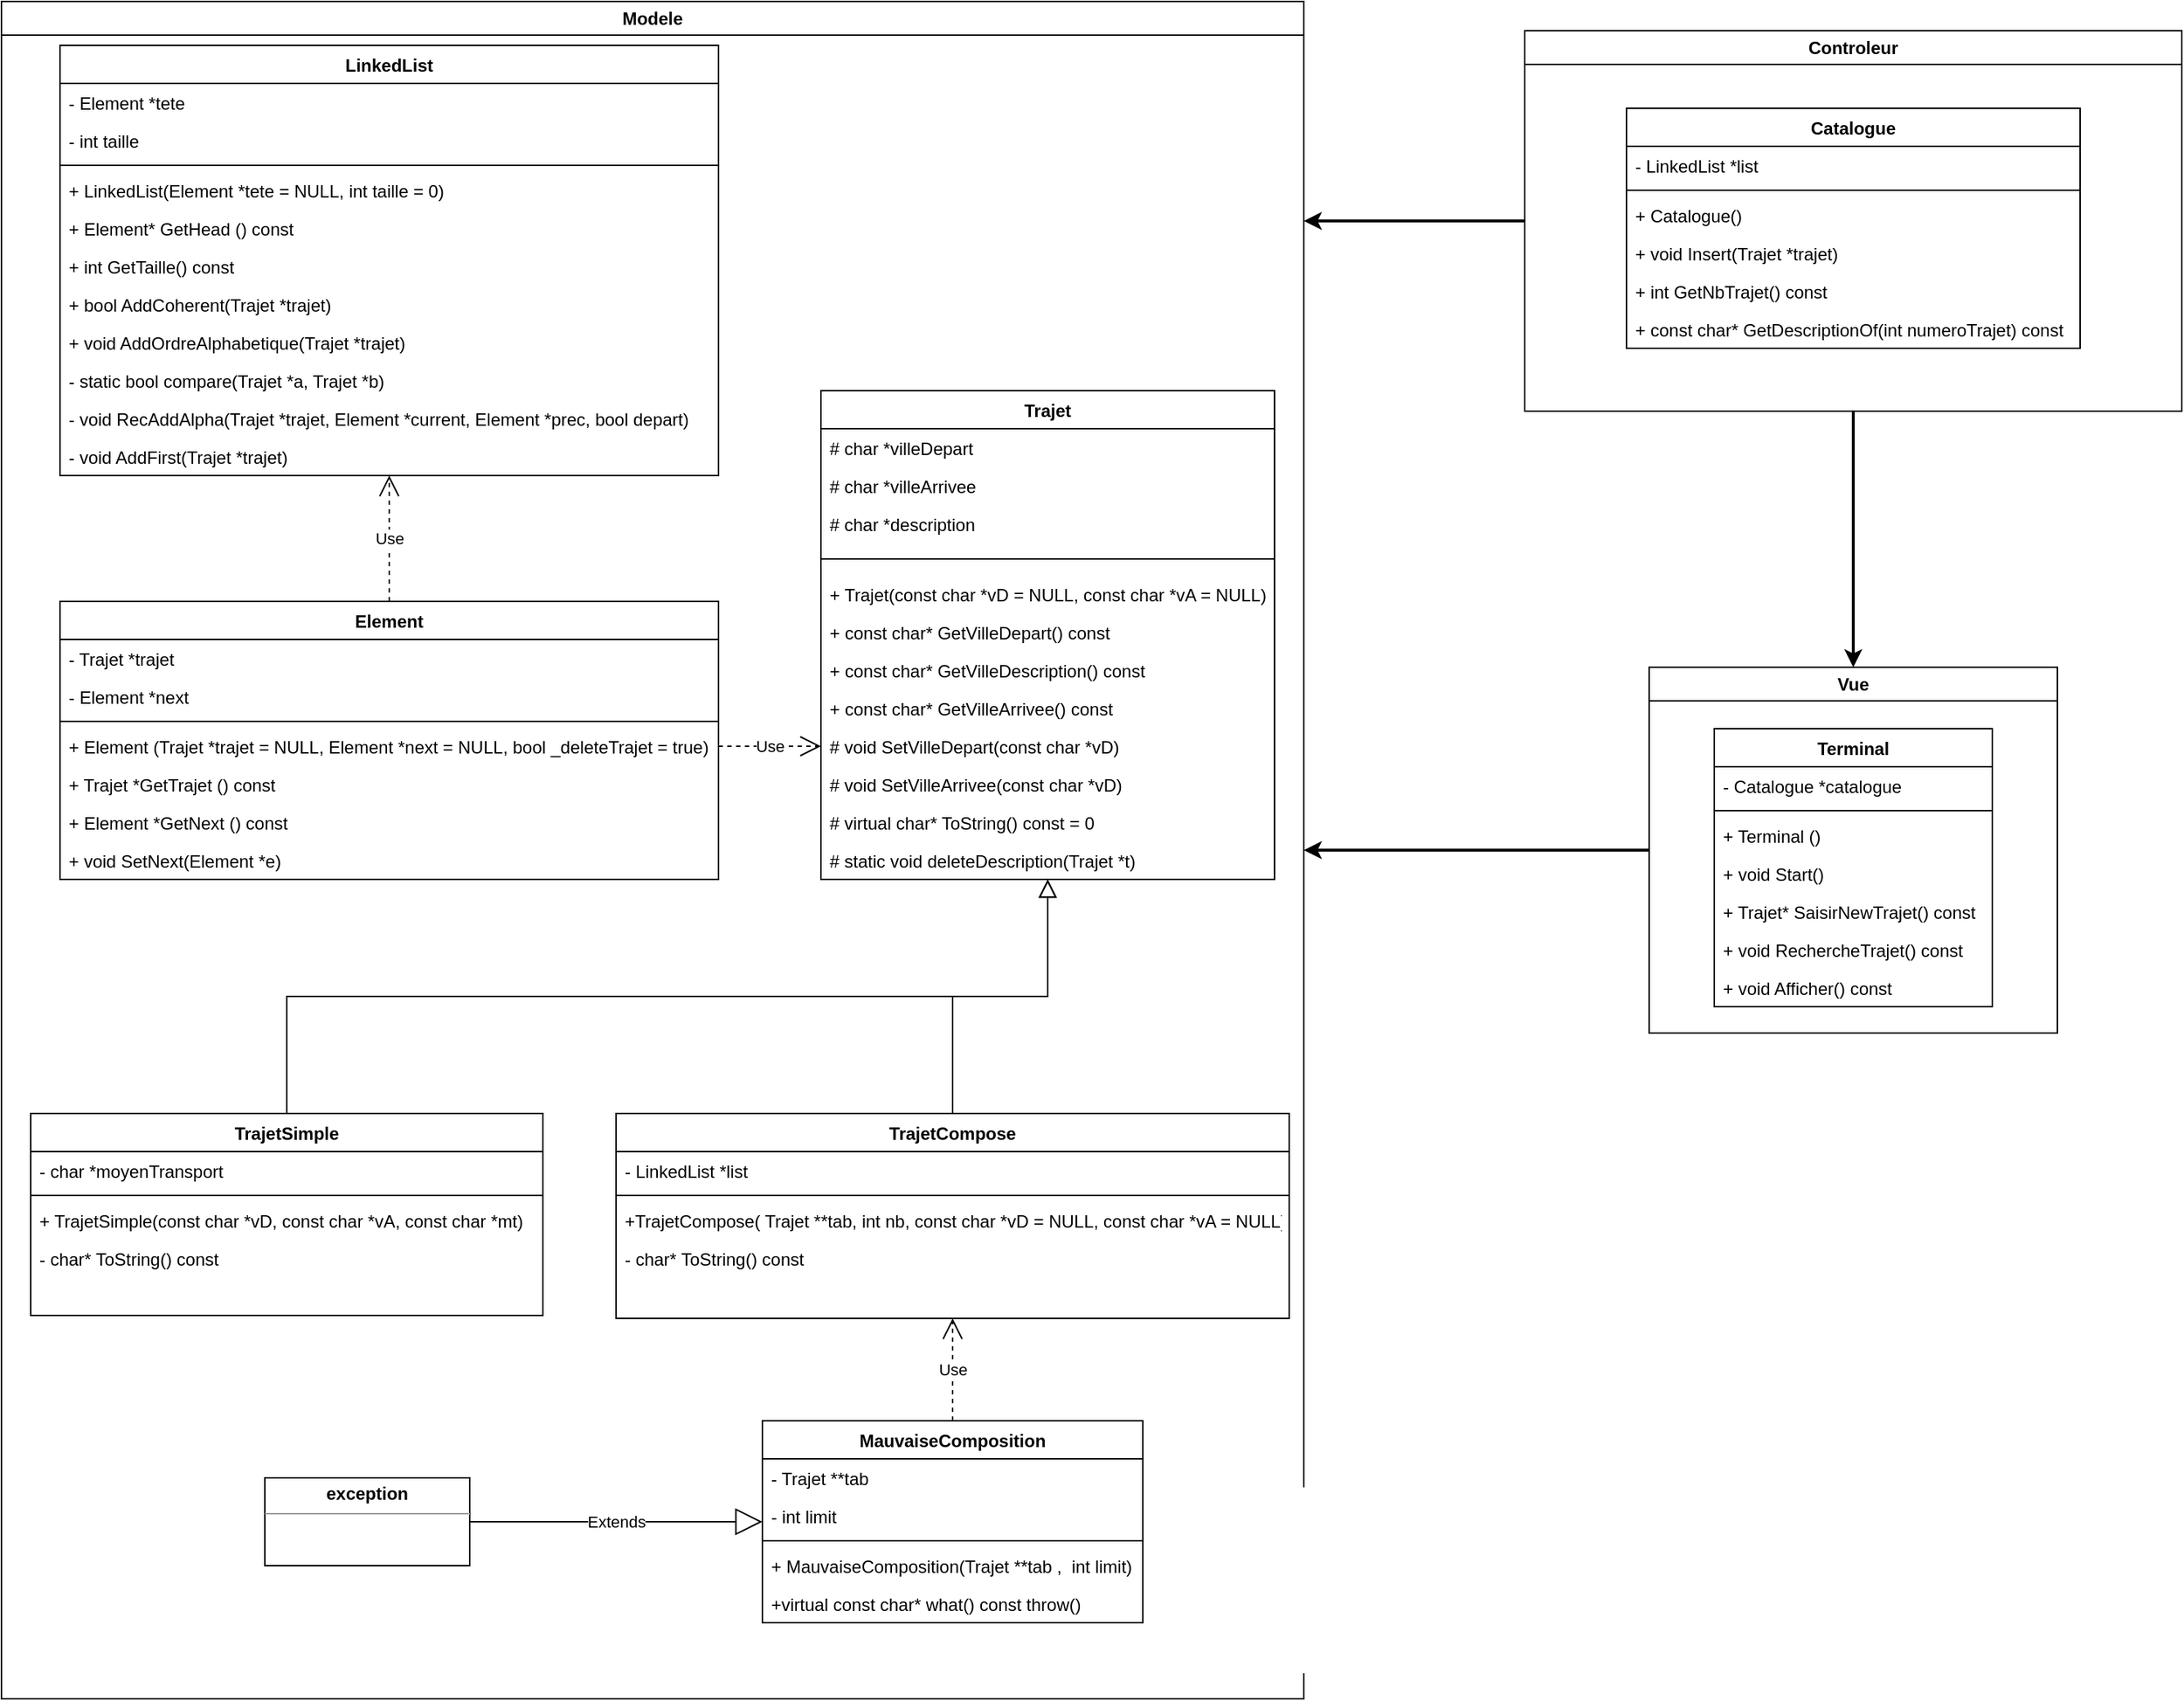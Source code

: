 <mxfile version="20.6.1" type="github">
  <diagram id="C5RBs43oDa-KdzZeNtuy" name="Page-1">
    <mxGraphModel dx="1353" dy="913" grid="1" gridSize="10" guides="1" tooltips="1" connect="1" arrows="1" fold="1" page="1" pageScale="1" pageWidth="827" pageHeight="1169" math="0" shadow="0">
      <root>
        <mxCell id="WIyWlLk6GJQsqaUBKTNV-0" />
        <mxCell id="WIyWlLk6GJQsqaUBKTNV-1" parent="WIyWlLk6GJQsqaUBKTNV-0" />
        <mxCell id="zkfFHV4jXpPFQw0GAbJ--6" value="TrajetSimple&#xa;" style="swimlane;fontStyle=1;align=center;verticalAlign=top;childLayout=stackLayout;horizontal=1;startSize=26;horizontalStack=0;resizeParent=1;resizeLast=0;collapsible=1;marginBottom=0;rounded=0;shadow=0;strokeWidth=1;" parent="WIyWlLk6GJQsqaUBKTNV-1" vertex="1">
          <mxGeometry x="20" y="760" width="350" height="138" as="geometry">
            <mxRectangle x="130" y="380" width="160" height="26" as="alternateBounds" />
          </mxGeometry>
        </mxCell>
        <mxCell id="zkfFHV4jXpPFQw0GAbJ--7" value="- char *moyenTransport" style="text;align=left;verticalAlign=top;spacingLeft=4;spacingRight=4;overflow=hidden;rotatable=0;points=[[0,0.5],[1,0.5]];portConstraint=eastwest;" parent="zkfFHV4jXpPFQw0GAbJ--6" vertex="1">
          <mxGeometry y="26" width="350" height="26" as="geometry" />
        </mxCell>
        <mxCell id="zkfFHV4jXpPFQw0GAbJ--9" value="" style="line;html=1;strokeWidth=1;align=left;verticalAlign=middle;spacingTop=-1;spacingLeft=3;spacingRight=3;rotatable=0;labelPosition=right;points=[];portConstraint=eastwest;" parent="zkfFHV4jXpPFQw0GAbJ--6" vertex="1">
          <mxGeometry y="52" width="350" height="8" as="geometry" />
        </mxCell>
        <mxCell id="zkfFHV4jXpPFQw0GAbJ--11" value="+ TrajetSimple(const char *vD, const char *vA, const char *mt)" style="text;align=left;verticalAlign=top;spacingLeft=4;spacingRight=4;overflow=hidden;rotatable=0;points=[[0,0.5],[1,0.5]];portConstraint=eastwest;" parent="zkfFHV4jXpPFQw0GAbJ--6" vertex="1">
          <mxGeometry y="60" width="350" height="26" as="geometry" />
        </mxCell>
        <mxCell id="O0NE5KoFi3yu0r8WQwXz-22" value="- char* ToString() const" style="text;align=left;verticalAlign=top;spacingLeft=4;spacingRight=4;overflow=hidden;rotatable=0;points=[[0,0.5],[1,0.5]];portConstraint=eastwest;" parent="zkfFHV4jXpPFQw0GAbJ--6" vertex="1">
          <mxGeometry y="86" width="350" height="26" as="geometry" />
        </mxCell>
        <mxCell id="zkfFHV4jXpPFQw0GAbJ--12" value="" style="endArrow=block;endSize=10;endFill=0;shadow=0;strokeWidth=1;rounded=0;edgeStyle=elbowEdgeStyle;elbow=vertical;" parent="WIyWlLk6GJQsqaUBKTNV-1" source="zkfFHV4jXpPFQw0GAbJ--6" target="zkfFHV4jXpPFQw0GAbJ--0" edge="1">
          <mxGeometry width="160" relative="1" as="geometry">
            <mxPoint x="200" y="363" as="sourcePoint" />
            <mxPoint x="200" y="363" as="targetPoint" />
          </mxGeometry>
        </mxCell>
        <mxCell id="zkfFHV4jXpPFQw0GAbJ--13" value="TrajetCompose" style="swimlane;fontStyle=1;align=center;verticalAlign=top;childLayout=stackLayout;horizontal=1;startSize=26;horizontalStack=0;resizeParent=1;resizeLast=0;collapsible=1;marginBottom=0;rounded=0;shadow=0;strokeWidth=1;" parent="WIyWlLk6GJQsqaUBKTNV-1" vertex="1">
          <mxGeometry x="420" y="760" width="460" height="140" as="geometry">
            <mxRectangle x="330" y="360" width="170" height="26" as="alternateBounds" />
          </mxGeometry>
        </mxCell>
        <mxCell id="zkfFHV4jXpPFQw0GAbJ--14" value="- LinkedList *list" style="text;align=left;verticalAlign=top;spacingLeft=4;spacingRight=4;overflow=hidden;rotatable=0;points=[[0,0.5],[1,0.5]];portConstraint=eastwest;" parent="zkfFHV4jXpPFQw0GAbJ--13" vertex="1">
          <mxGeometry y="26" width="460" height="26" as="geometry" />
        </mxCell>
        <mxCell id="zkfFHV4jXpPFQw0GAbJ--15" value="" style="line;html=1;strokeWidth=1;align=left;verticalAlign=middle;spacingTop=-1;spacingLeft=3;spacingRight=3;rotatable=0;labelPosition=right;points=[];portConstraint=eastwest;" parent="zkfFHV4jXpPFQw0GAbJ--13" vertex="1">
          <mxGeometry y="52" width="460" height="8" as="geometry" />
        </mxCell>
        <mxCell id="f7l-6d_Razl2nAT0lJEb-27" value="+TrajetCompose( Trajet **tab, int nb, const char *vD = NULL, const char *vA = NULL)" style="text;align=left;verticalAlign=top;spacingLeft=4;spacingRight=4;overflow=hidden;rotatable=0;points=[[0,0.5],[1,0.5]];portConstraint=eastwest;" parent="zkfFHV4jXpPFQw0GAbJ--13" vertex="1">
          <mxGeometry y="60" width="460" height="26" as="geometry" />
        </mxCell>
        <mxCell id="O0NE5KoFi3yu0r8WQwXz-23" value="- char* ToString() const" style="text;align=left;verticalAlign=top;spacingLeft=4;spacingRight=4;overflow=hidden;rotatable=0;points=[[0,0.5],[1,0.5]];portConstraint=eastwest;" parent="zkfFHV4jXpPFQw0GAbJ--13" vertex="1">
          <mxGeometry y="86" width="460" height="26" as="geometry" />
        </mxCell>
        <mxCell id="zkfFHV4jXpPFQw0GAbJ--16" value="" style="endArrow=block;endSize=10;endFill=0;shadow=0;strokeWidth=1;rounded=0;edgeStyle=elbowEdgeStyle;elbow=vertical;" parent="WIyWlLk6GJQsqaUBKTNV-1" source="zkfFHV4jXpPFQw0GAbJ--13" target="zkfFHV4jXpPFQw0GAbJ--0" edge="1">
          <mxGeometry width="160" relative="1" as="geometry">
            <mxPoint x="210" y="533" as="sourcePoint" />
            <mxPoint x="310" y="431" as="targetPoint" />
          </mxGeometry>
        </mxCell>
        <mxCell id="f7l-6d_Razl2nAT0lJEb-8" value="LinkedList" style="swimlane;fontStyle=1;align=center;verticalAlign=top;childLayout=stackLayout;horizontal=1;startSize=26;horizontalStack=0;resizeParent=1;resizeParentMax=0;resizeLast=0;collapsible=1;marginBottom=0;" parent="WIyWlLk6GJQsqaUBKTNV-1" vertex="1">
          <mxGeometry x="40" y="30" width="450" height="294" as="geometry" />
        </mxCell>
        <mxCell id="f7l-6d_Razl2nAT0lJEb-9" value="- Element *tete" style="text;strokeColor=none;fillColor=none;align=left;verticalAlign=top;spacingLeft=4;spacingRight=4;overflow=hidden;rotatable=0;points=[[0,0.5],[1,0.5]];portConstraint=eastwest;" parent="f7l-6d_Razl2nAT0lJEb-8" vertex="1">
          <mxGeometry y="26" width="450" height="26" as="geometry" />
        </mxCell>
        <mxCell id="f7l-6d_Razl2nAT0lJEb-21" value="- int taille" style="text;strokeColor=none;fillColor=none;align=left;verticalAlign=top;spacingLeft=4;spacingRight=4;overflow=hidden;rotatable=0;points=[[0,0.5],[1,0.5]];portConstraint=eastwest;" parent="f7l-6d_Razl2nAT0lJEb-8" vertex="1">
          <mxGeometry y="52" width="450" height="26" as="geometry" />
        </mxCell>
        <mxCell id="f7l-6d_Razl2nAT0lJEb-10" value="" style="line;strokeWidth=1;fillColor=none;align=left;verticalAlign=middle;spacingTop=-1;spacingLeft=3;spacingRight=3;rotatable=0;labelPosition=right;points=[];portConstraint=eastwest;strokeColor=inherit;" parent="f7l-6d_Razl2nAT0lJEb-8" vertex="1">
          <mxGeometry y="78" width="450" height="8" as="geometry" />
        </mxCell>
        <mxCell id="f7l-6d_Razl2nAT0lJEb-11" value="+ LinkedList(Element *tete = NULL, int taille = 0)" style="text;strokeColor=none;fillColor=none;align=left;verticalAlign=top;spacingLeft=4;spacingRight=4;overflow=hidden;rotatable=0;points=[[0,0.5],[1,0.5]];portConstraint=eastwest;" parent="f7l-6d_Razl2nAT0lJEb-8" vertex="1">
          <mxGeometry y="86" width="450" height="26" as="geometry" />
        </mxCell>
        <mxCell id="O0NE5KoFi3yu0r8WQwXz-41" value="+ Element* GetHead () const" style="text;strokeColor=none;fillColor=none;align=left;verticalAlign=top;spacingLeft=4;spacingRight=4;overflow=hidden;rotatable=0;points=[[0,0.5],[1,0.5]];portConstraint=eastwest;" parent="f7l-6d_Razl2nAT0lJEb-8" vertex="1">
          <mxGeometry y="112" width="450" height="26" as="geometry" />
        </mxCell>
        <mxCell id="O0NE5KoFi3yu0r8WQwXz-40" value="+ int GetTaille() const" style="text;strokeColor=none;fillColor=none;align=left;verticalAlign=top;spacingLeft=4;spacingRight=4;overflow=hidden;rotatable=0;points=[[0,0.5],[1,0.5]];portConstraint=eastwest;" parent="f7l-6d_Razl2nAT0lJEb-8" vertex="1">
          <mxGeometry y="138" width="450" height="26" as="geometry" />
        </mxCell>
        <mxCell id="O0NE5KoFi3yu0r8WQwXz-38" value="+ bool AddCoherent(Trajet *trajet)" style="text;strokeColor=none;fillColor=none;align=left;verticalAlign=top;spacingLeft=4;spacingRight=4;overflow=hidden;rotatable=0;points=[[0,0.5],[1,0.5]];portConstraint=eastwest;" parent="f7l-6d_Razl2nAT0lJEb-8" vertex="1">
          <mxGeometry y="164" width="450" height="26" as="geometry" />
        </mxCell>
        <mxCell id="O0NE5KoFi3yu0r8WQwXz-39" value="+ void AddOrdreAlphabetique(Trajet *trajet)" style="text;strokeColor=none;fillColor=none;align=left;verticalAlign=top;spacingLeft=4;spacingRight=4;overflow=hidden;rotatable=0;points=[[0,0.5],[1,0.5]];portConstraint=eastwest;" parent="f7l-6d_Razl2nAT0lJEb-8" vertex="1">
          <mxGeometry y="190" width="450" height="26" as="geometry" />
        </mxCell>
        <mxCell id="O0NE5KoFi3yu0r8WQwXz-43" value="- static bool compare(Trajet *a, Trajet *b)" style="text;strokeColor=none;fillColor=none;align=left;verticalAlign=top;spacingLeft=4;spacingRight=4;overflow=hidden;rotatable=0;points=[[0,0.5],[1,0.5]];portConstraint=eastwest;" parent="f7l-6d_Razl2nAT0lJEb-8" vertex="1">
          <mxGeometry y="216" width="450" height="26" as="geometry" />
        </mxCell>
        <mxCell id="O0NE5KoFi3yu0r8WQwXz-42" value="- void RecAddAlpha(Trajet *trajet, Element *current, Element *prec, bool depart)" style="text;strokeColor=none;fillColor=none;align=left;verticalAlign=top;spacingLeft=4;spacingRight=4;overflow=hidden;rotatable=0;points=[[0,0.5],[1,0.5]];portConstraint=eastwest;" parent="f7l-6d_Razl2nAT0lJEb-8" vertex="1">
          <mxGeometry y="242" width="450" height="26" as="geometry" />
        </mxCell>
        <mxCell id="O0NE5KoFi3yu0r8WQwXz-44" value="- void AddFirst(Trajet *trajet)" style="text;strokeColor=none;fillColor=none;align=left;verticalAlign=top;spacingLeft=4;spacingRight=4;overflow=hidden;rotatable=0;points=[[0,0.5],[1,0.5]];portConstraint=eastwest;" parent="f7l-6d_Razl2nAT0lJEb-8" vertex="1">
          <mxGeometry y="268" width="450" height="26" as="geometry" />
        </mxCell>
        <mxCell id="O0NE5KoFi3yu0r8WQwXz-24" value="Use" style="endArrow=open;endSize=12;dashed=1;html=1;rounded=0;entryX=0.5;entryY=1;entryDx=0;entryDy=0;exitX=0.5;exitY=0;exitDx=0;exitDy=0;" parent="WIyWlLk6GJQsqaUBKTNV-1" source="O0NE5KoFi3yu0r8WQwXz-25" target="zkfFHV4jXpPFQw0GAbJ--13" edge="1">
          <mxGeometry width="160" relative="1" as="geometry">
            <mxPoint x="270" y="990" as="sourcePoint" />
            <mxPoint x="430" y="990" as="targetPoint" />
          </mxGeometry>
        </mxCell>
        <mxCell id="O0NE5KoFi3yu0r8WQwXz-25" value="MauvaiseComposition" style="swimlane;fontStyle=1;align=center;verticalAlign=top;childLayout=stackLayout;horizontal=1;startSize=26;horizontalStack=0;resizeParent=1;resizeParentMax=0;resizeLast=0;collapsible=1;marginBottom=0;" parent="WIyWlLk6GJQsqaUBKTNV-1" vertex="1">
          <mxGeometry x="520" y="970" width="260" height="138" as="geometry" />
        </mxCell>
        <mxCell id="O0NE5KoFi3yu0r8WQwXz-26" value="- Trajet **tab" style="text;strokeColor=none;fillColor=none;align=left;verticalAlign=top;spacingLeft=4;spacingRight=4;overflow=hidden;rotatable=0;points=[[0,0.5],[1,0.5]];portConstraint=eastwest;" parent="O0NE5KoFi3yu0r8WQwXz-25" vertex="1">
          <mxGeometry y="26" width="260" height="26" as="geometry" />
        </mxCell>
        <mxCell id="O0NE5KoFi3yu0r8WQwXz-29" value="- int limit" style="text;strokeColor=none;fillColor=none;align=left;verticalAlign=top;spacingLeft=4;spacingRight=4;overflow=hidden;rotatable=0;points=[[0,0.5],[1,0.5]];portConstraint=eastwest;" parent="O0NE5KoFi3yu0r8WQwXz-25" vertex="1">
          <mxGeometry y="52" width="260" height="26" as="geometry" />
        </mxCell>
        <mxCell id="O0NE5KoFi3yu0r8WQwXz-27" value="" style="line;strokeWidth=1;fillColor=none;align=left;verticalAlign=middle;spacingTop=-1;spacingLeft=3;spacingRight=3;rotatable=0;labelPosition=right;points=[];portConstraint=eastwest;strokeColor=inherit;" parent="O0NE5KoFi3yu0r8WQwXz-25" vertex="1">
          <mxGeometry y="78" width="260" height="8" as="geometry" />
        </mxCell>
        <mxCell id="O0NE5KoFi3yu0r8WQwXz-28" value="+ MauvaiseComposition(Trajet **tab ,  int limit)" style="text;strokeColor=none;fillColor=none;align=left;verticalAlign=top;spacingLeft=4;spacingRight=4;overflow=hidden;rotatable=0;points=[[0,0.5],[1,0.5]];portConstraint=eastwest;" parent="O0NE5KoFi3yu0r8WQwXz-25" vertex="1">
          <mxGeometry y="86" width="260" height="26" as="geometry" />
        </mxCell>
        <mxCell id="O0NE5KoFi3yu0r8WQwXz-30" value="+virtual const char* what() const throw()" style="text;strokeColor=none;fillColor=none;align=left;verticalAlign=top;spacingLeft=4;spacingRight=4;overflow=hidden;rotatable=0;points=[[0,0.5],[1,0.5]];portConstraint=eastwest;" parent="O0NE5KoFi3yu0r8WQwXz-25" vertex="1">
          <mxGeometry y="112" width="260" height="26" as="geometry" />
        </mxCell>
        <mxCell id="O0NE5KoFi3yu0r8WQwXz-34" value="&lt;p style=&quot;margin:0px;margin-top:4px;text-align:center;&quot;&gt;&lt;b&gt;exception&lt;/b&gt;&lt;br&gt;&lt;/p&gt;&lt;hr size=&quot;1&quot;&gt;&lt;div style=&quot;height:2px;&quot;&gt;&lt;/div&gt;" style="verticalAlign=top;align=left;overflow=fill;fontSize=12;fontFamily=Helvetica;html=1;" parent="WIyWlLk6GJQsqaUBKTNV-1" vertex="1">
          <mxGeometry x="180" y="1009" width="140" height="60" as="geometry" />
        </mxCell>
        <mxCell id="O0NE5KoFi3yu0r8WQwXz-37" value="Extends" style="endArrow=block;endSize=16;endFill=0;html=1;rounded=0;exitX=1;exitY=0.5;exitDx=0;exitDy=0;" parent="WIyWlLk6GJQsqaUBKTNV-1" source="O0NE5KoFi3yu0r8WQwXz-34" target="O0NE5KoFi3yu0r8WQwXz-25" edge="1">
          <mxGeometry width="160" relative="1" as="geometry">
            <mxPoint x="290" y="1200" as="sourcePoint" />
            <mxPoint x="450" y="1200" as="targetPoint" />
          </mxGeometry>
        </mxCell>
        <mxCell id="O0NE5KoFi3yu0r8WQwXz-83" value="Use" style="endArrow=open;endSize=12;dashed=1;html=1;rounded=0;exitX=0.5;exitY=0;exitDx=0;exitDy=0;" parent="WIyWlLk6GJQsqaUBKTNV-1" source="f7l-6d_Razl2nAT0lJEb-12" target="f7l-6d_Razl2nAT0lJEb-8" edge="1">
          <mxGeometry width="160" relative="1" as="geometry">
            <mxPoint x="270" y="370" as="sourcePoint" />
            <mxPoint x="430" y="370" as="targetPoint" />
          </mxGeometry>
        </mxCell>
        <mxCell id="O0NE5KoFi3yu0r8WQwXz-93" value="Modele" style="swimlane;whiteSpace=wrap;html=1;" parent="WIyWlLk6GJQsqaUBKTNV-1" vertex="1">
          <mxGeometry width="890" height="1160" as="geometry" />
        </mxCell>
        <mxCell id="zkfFHV4jXpPFQw0GAbJ--0" value="Trajet" style="swimlane;fontStyle=1;align=center;verticalAlign=top;childLayout=stackLayout;horizontal=1;startSize=26;horizontalStack=0;resizeParent=1;resizeLast=0;collapsible=1;marginBottom=0;rounded=0;shadow=0;strokeWidth=1;" parent="O0NE5KoFi3yu0r8WQwXz-93" vertex="1">
          <mxGeometry x="560" y="266" width="310" height="334" as="geometry">
            <mxRectangle x="230" y="140" width="160" height="26" as="alternateBounds" />
          </mxGeometry>
        </mxCell>
        <mxCell id="zkfFHV4jXpPFQw0GAbJ--1" value="# char *villeDepart" style="text;align=left;verticalAlign=top;spacingLeft=4;spacingRight=4;overflow=hidden;rotatable=0;points=[[0,0.5],[1,0.5]];portConstraint=eastwest;" parent="zkfFHV4jXpPFQw0GAbJ--0" vertex="1">
          <mxGeometry y="26" width="310" height="26" as="geometry" />
        </mxCell>
        <mxCell id="zkfFHV4jXpPFQw0GAbJ--2" value="# char *villeArrivee" style="text;align=left;verticalAlign=top;spacingLeft=4;spacingRight=4;overflow=hidden;rotatable=0;points=[[0,0.5],[1,0.5]];portConstraint=eastwest;rounded=0;shadow=0;html=0;" parent="zkfFHV4jXpPFQw0GAbJ--0" vertex="1">
          <mxGeometry y="52" width="310" height="26" as="geometry" />
        </mxCell>
        <mxCell id="O0NE5KoFi3yu0r8WQwXz-0" value="# char *description" style="text;align=left;verticalAlign=top;spacingLeft=4;spacingRight=4;overflow=hidden;rotatable=0;points=[[0,0.5],[1,0.5]];portConstraint=eastwest;rounded=0;shadow=0;html=0;" parent="zkfFHV4jXpPFQw0GAbJ--0" vertex="1">
          <mxGeometry y="78" width="310" height="26" as="geometry" />
        </mxCell>
        <mxCell id="zkfFHV4jXpPFQw0GAbJ--4" value="" style="line;html=1;strokeWidth=1;align=left;verticalAlign=middle;spacingTop=-1;spacingLeft=3;spacingRight=3;rotatable=0;labelPosition=right;points=[];portConstraint=eastwest;" parent="zkfFHV4jXpPFQw0GAbJ--0" vertex="1">
          <mxGeometry y="104" width="310" height="22" as="geometry" />
        </mxCell>
        <mxCell id="O0NE5KoFi3yu0r8WQwXz-17" value="+ Trajet(const char *vD = NULL, const char *vA = NULL)" style="text;align=left;verticalAlign=top;spacingLeft=4;spacingRight=4;overflow=hidden;rotatable=0;points=[[0,0.5],[1,0.5]];portConstraint=eastwest;" parent="zkfFHV4jXpPFQw0GAbJ--0" vertex="1">
          <mxGeometry y="126" width="310" height="26" as="geometry" />
        </mxCell>
        <mxCell id="zkfFHV4jXpPFQw0GAbJ--5" value="+ const char* GetVilleDepart() const" style="text;align=left;verticalAlign=top;spacingLeft=4;spacingRight=4;overflow=hidden;rotatable=0;points=[[0,0.5],[1,0.5]];portConstraint=eastwest;" parent="zkfFHV4jXpPFQw0GAbJ--0" vertex="1">
          <mxGeometry y="152" width="310" height="26" as="geometry" />
        </mxCell>
        <mxCell id="O0NE5KoFi3yu0r8WQwXz-16" value="+ const char* GetVilleDescription() const" style="text;align=left;verticalAlign=top;spacingLeft=4;spacingRight=4;overflow=hidden;rotatable=0;points=[[0,0.5],[1,0.5]];portConstraint=eastwest;" parent="zkfFHV4jXpPFQw0GAbJ--0" vertex="1">
          <mxGeometry y="178" width="310" height="26" as="geometry" />
        </mxCell>
        <mxCell id="O0NE5KoFi3yu0r8WQwXz-15" value="+ const char* GetVilleArrivee() const" style="text;align=left;verticalAlign=top;spacingLeft=4;spacingRight=4;overflow=hidden;rotatable=0;points=[[0,0.5],[1,0.5]];portConstraint=eastwest;" parent="zkfFHV4jXpPFQw0GAbJ--0" vertex="1">
          <mxGeometry y="204" width="310" height="26" as="geometry" />
        </mxCell>
        <mxCell id="O0NE5KoFi3yu0r8WQwXz-19" value="# void SetVilleDepart(const char *vD)" style="text;align=left;verticalAlign=top;spacingLeft=4;spacingRight=4;overflow=hidden;rotatable=0;points=[[0,0.5],[1,0.5]];portConstraint=eastwest;" parent="zkfFHV4jXpPFQw0GAbJ--0" vertex="1">
          <mxGeometry y="230" width="310" height="26" as="geometry" />
        </mxCell>
        <mxCell id="O0NE5KoFi3yu0r8WQwXz-20" value="# void SetVilleArrivee(const char *vD)" style="text;align=left;verticalAlign=top;spacingLeft=4;spacingRight=4;overflow=hidden;rotatable=0;points=[[0,0.5],[1,0.5]];portConstraint=eastwest;" parent="zkfFHV4jXpPFQw0GAbJ--0" vertex="1">
          <mxGeometry y="256" width="310" height="26" as="geometry" />
        </mxCell>
        <mxCell id="O0NE5KoFi3yu0r8WQwXz-18" value="# virtual char* ToString() const = 0" style="text;align=left;verticalAlign=top;spacingLeft=4;spacingRight=4;overflow=hidden;rotatable=0;points=[[0,0.5],[1,0.5]];portConstraint=eastwest;" parent="zkfFHV4jXpPFQw0GAbJ--0" vertex="1">
          <mxGeometry y="282" width="310" height="26" as="geometry" />
        </mxCell>
        <mxCell id="O0NE5KoFi3yu0r8WQwXz-21" value="# static void deleteDescription(Trajet *t)" style="text;align=left;verticalAlign=top;spacingLeft=4;spacingRight=4;overflow=hidden;rotatable=0;points=[[0,0.5],[1,0.5]];portConstraint=eastwest;" parent="zkfFHV4jXpPFQw0GAbJ--0" vertex="1">
          <mxGeometry y="308" width="310" height="26" as="geometry" />
        </mxCell>
        <mxCell id="f7l-6d_Razl2nAT0lJEb-12" value="Element" style="swimlane;fontStyle=1;childLayout=stackLayout;horizontal=1;startSize=26;fillColor=none;horizontalStack=0;resizeParent=1;resizeParentMax=0;resizeLast=0;collapsible=1;marginBottom=0;" parent="O0NE5KoFi3yu0r8WQwXz-93" vertex="1">
          <mxGeometry x="40" y="410" width="450" height="190" as="geometry" />
        </mxCell>
        <mxCell id="f7l-6d_Razl2nAT0lJEb-13" value="- Trajet *trajet" style="text;strokeColor=none;fillColor=none;align=left;verticalAlign=top;spacingLeft=4;spacingRight=4;overflow=hidden;rotatable=0;points=[[0,0.5],[1,0.5]];portConstraint=eastwest;" parent="f7l-6d_Razl2nAT0lJEb-12" vertex="1">
          <mxGeometry y="26" width="450" height="26" as="geometry" />
        </mxCell>
        <mxCell id="f7l-6d_Razl2nAT0lJEb-14" value="- Element *next" style="text;strokeColor=none;fillColor=none;align=left;verticalAlign=top;spacingLeft=4;spacingRight=4;overflow=hidden;rotatable=0;points=[[0,0.5],[1,0.5]];portConstraint=eastwest;" parent="f7l-6d_Razl2nAT0lJEb-12" vertex="1">
          <mxGeometry y="52" width="450" height="26" as="geometry" />
        </mxCell>
        <mxCell id="O0NE5KoFi3yu0r8WQwXz-45" value="" style="line;strokeWidth=1;fillColor=none;align=left;verticalAlign=middle;spacingTop=-1;spacingLeft=3;spacingRight=3;rotatable=0;labelPosition=right;points=[];portConstraint=eastwest;strokeColor=inherit;" parent="f7l-6d_Razl2nAT0lJEb-12" vertex="1">
          <mxGeometry y="78" width="450" height="8" as="geometry" />
        </mxCell>
        <mxCell id="O0NE5KoFi3yu0r8WQwXz-49" value="+ Element (Trajet *trajet = NULL, Element *next = NULL, bool _deleteTrajet = true)" style="text;strokeColor=none;fillColor=none;align=left;verticalAlign=top;spacingLeft=4;spacingRight=4;overflow=hidden;rotatable=0;points=[[0,0.5],[1,0.5]];portConstraint=eastwest;" parent="f7l-6d_Razl2nAT0lJEb-12" vertex="1">
          <mxGeometry y="86" width="450" height="26" as="geometry" />
        </mxCell>
        <mxCell id="O0NE5KoFi3yu0r8WQwXz-46" value="+ Trajet *GetTrajet () const" style="text;strokeColor=none;fillColor=none;align=left;verticalAlign=top;spacingLeft=4;spacingRight=4;overflow=hidden;rotatable=0;points=[[0,0.5],[1,0.5]];portConstraint=eastwest;" parent="f7l-6d_Razl2nAT0lJEb-12" vertex="1">
          <mxGeometry y="112" width="450" height="26" as="geometry" />
        </mxCell>
        <mxCell id="O0NE5KoFi3yu0r8WQwXz-47" value="+ Element *GetNext () const" style="text;strokeColor=none;fillColor=none;align=left;verticalAlign=top;spacingLeft=4;spacingRight=4;overflow=hidden;rotatable=0;points=[[0,0.5],[1,0.5]];portConstraint=eastwest;" parent="f7l-6d_Razl2nAT0lJEb-12" vertex="1">
          <mxGeometry y="138" width="450" height="26" as="geometry" />
        </mxCell>
        <mxCell id="O0NE5KoFi3yu0r8WQwXz-48" value="+ void SetNext(Element *e)" style="text;strokeColor=none;fillColor=none;align=left;verticalAlign=top;spacingLeft=4;spacingRight=4;overflow=hidden;rotatable=0;points=[[0,0.5],[1,0.5]];portConstraint=eastwest;" parent="f7l-6d_Razl2nAT0lJEb-12" vertex="1">
          <mxGeometry y="164" width="450" height="26" as="geometry" />
        </mxCell>
        <mxCell id="_1XTQ48sJKV1QXLlIize-3" value="Use" style="endArrow=open;endSize=12;dashed=1;html=1;rounded=0;entryX=0;entryY=0.5;entryDx=0;entryDy=0;exitX=1;exitY=0.5;exitDx=0;exitDy=0;" edge="1" parent="O0NE5KoFi3yu0r8WQwXz-93" source="O0NE5KoFi3yu0r8WQwXz-49" target="O0NE5KoFi3yu0r8WQwXz-19">
          <mxGeometry width="160" relative="1" as="geometry">
            <mxPoint x="510" y="450" as="sourcePoint" />
            <mxPoint x="680" y="580" as="targetPoint" />
          </mxGeometry>
        </mxCell>
        <mxCell id="O0NE5KoFi3yu0r8WQwXz-94" value="Controleur" style="swimlane;whiteSpace=wrap;html=1;" parent="WIyWlLk6GJQsqaUBKTNV-1" vertex="1">
          <mxGeometry x="1041" y="20" width="449" height="260" as="geometry" />
        </mxCell>
        <mxCell id="f7l-6d_Razl2nAT0lJEb-22" value="Catalogue" style="swimlane;fontStyle=1;align=center;verticalAlign=top;childLayout=stackLayout;horizontal=1;startSize=26;horizontalStack=0;resizeParent=1;resizeParentMax=0;resizeLast=0;collapsible=1;marginBottom=0;" parent="O0NE5KoFi3yu0r8WQwXz-94" vertex="1">
          <mxGeometry x="69.5" y="53" width="310" height="164" as="geometry" />
        </mxCell>
        <mxCell id="f7l-6d_Razl2nAT0lJEb-23" value="- LinkedList *list&#xa;" style="text;strokeColor=none;fillColor=none;align=left;verticalAlign=top;spacingLeft=4;spacingRight=4;overflow=hidden;rotatable=0;points=[[0,0.5],[1,0.5]];portConstraint=eastwest;" parent="f7l-6d_Razl2nAT0lJEb-22" vertex="1">
          <mxGeometry y="26" width="310" height="26" as="geometry" />
        </mxCell>
        <mxCell id="f7l-6d_Razl2nAT0lJEb-24" value="" style="line;strokeWidth=1;fillColor=none;align=left;verticalAlign=middle;spacingTop=-1;spacingLeft=3;spacingRight=3;rotatable=0;labelPosition=right;points=[];portConstraint=eastwest;strokeColor=inherit;" parent="f7l-6d_Razl2nAT0lJEb-22" vertex="1">
          <mxGeometry y="52" width="310" height="8" as="geometry" />
        </mxCell>
        <mxCell id="f7l-6d_Razl2nAT0lJEb-25" value="+ Catalogue()" style="text;strokeColor=none;fillColor=none;align=left;verticalAlign=top;spacingLeft=4;spacingRight=4;overflow=hidden;rotatable=0;points=[[0,0.5],[1,0.5]];portConstraint=eastwest;" parent="f7l-6d_Razl2nAT0lJEb-22" vertex="1">
          <mxGeometry y="60" width="310" height="26" as="geometry" />
        </mxCell>
        <mxCell id="O0NE5KoFi3yu0r8WQwXz-51" value="+ void Insert(Trajet *trajet)" style="text;strokeColor=none;fillColor=none;align=left;verticalAlign=top;spacingLeft=4;spacingRight=4;overflow=hidden;rotatable=0;points=[[0,0.5],[1,0.5]];portConstraint=eastwest;" parent="f7l-6d_Razl2nAT0lJEb-22" vertex="1">
          <mxGeometry y="86" width="310" height="26" as="geometry" />
        </mxCell>
        <mxCell id="O0NE5KoFi3yu0r8WQwXz-52" value="+ int GetNbTrajet() const" style="text;strokeColor=none;fillColor=none;align=left;verticalAlign=top;spacingLeft=4;spacingRight=4;overflow=hidden;rotatable=0;points=[[0,0.5],[1,0.5]];portConstraint=eastwest;" parent="f7l-6d_Razl2nAT0lJEb-22" vertex="1">
          <mxGeometry y="112" width="310" height="26" as="geometry" />
        </mxCell>
        <mxCell id="O0NE5KoFi3yu0r8WQwXz-53" value="+ const char* GetDescriptionOf(int numeroTrajet) const" style="text;strokeColor=none;fillColor=none;align=left;verticalAlign=top;spacingLeft=4;spacingRight=4;overflow=hidden;rotatable=0;points=[[0,0.5],[1,0.5]];portConstraint=eastwest;" parent="f7l-6d_Razl2nAT0lJEb-22" vertex="1">
          <mxGeometry y="138" width="310" height="26" as="geometry" />
        </mxCell>
        <mxCell id="O0NE5KoFi3yu0r8WQwXz-95" value="Vue" style="swimlane;whiteSpace=wrap;html=1;" parent="WIyWlLk6GJQsqaUBKTNV-1" vertex="1">
          <mxGeometry x="1126" y="455" width="279" height="250" as="geometry" />
        </mxCell>
        <mxCell id="O0NE5KoFi3yu0r8WQwXz-55" value="Terminal" style="swimlane;fontStyle=1;align=center;verticalAlign=top;childLayout=stackLayout;horizontal=1;startSize=26;horizontalStack=0;resizeParent=1;resizeParentMax=0;resizeLast=0;collapsible=1;marginBottom=0;" parent="O0NE5KoFi3yu0r8WQwXz-95" vertex="1">
          <mxGeometry x="44.5" y="42" width="190" height="190" as="geometry">
            <mxRectangle x="940" y="680" width="90" height="30" as="alternateBounds" />
          </mxGeometry>
        </mxCell>
        <mxCell id="O0NE5KoFi3yu0r8WQwXz-56" value="- Catalogue *catalogue" style="text;strokeColor=none;fillColor=none;align=left;verticalAlign=top;spacingLeft=4;spacingRight=4;overflow=hidden;rotatable=0;points=[[0,0.5],[1,0.5]];portConstraint=eastwest;" parent="O0NE5KoFi3yu0r8WQwXz-55" vertex="1">
          <mxGeometry y="26" width="190" height="26" as="geometry" />
        </mxCell>
        <mxCell id="O0NE5KoFi3yu0r8WQwXz-57" value="" style="line;strokeWidth=1;fillColor=none;align=left;verticalAlign=middle;spacingTop=-1;spacingLeft=3;spacingRight=3;rotatable=0;labelPosition=right;points=[];portConstraint=eastwest;strokeColor=inherit;" parent="O0NE5KoFi3yu0r8WQwXz-55" vertex="1">
          <mxGeometry y="52" width="190" height="8" as="geometry" />
        </mxCell>
        <mxCell id="O0NE5KoFi3yu0r8WQwXz-58" value="+ Terminal ()" style="text;strokeColor=none;fillColor=none;align=left;verticalAlign=top;spacingLeft=4;spacingRight=4;overflow=hidden;rotatable=0;points=[[0,0.5],[1,0.5]];portConstraint=eastwest;" parent="O0NE5KoFi3yu0r8WQwXz-55" vertex="1">
          <mxGeometry y="60" width="190" height="26" as="geometry" />
        </mxCell>
        <mxCell id="O0NE5KoFi3yu0r8WQwXz-59" value="+ void Start() " style="text;strokeColor=none;fillColor=none;align=left;verticalAlign=top;spacingLeft=4;spacingRight=4;overflow=hidden;rotatable=0;points=[[0,0.5],[1,0.5]];portConstraint=eastwest;" parent="O0NE5KoFi3yu0r8WQwXz-55" vertex="1">
          <mxGeometry y="86" width="190" height="26" as="geometry" />
        </mxCell>
        <mxCell id="O0NE5KoFi3yu0r8WQwXz-60" value="+ Trajet* SaisirNewTrajet() const" style="text;strokeColor=none;fillColor=none;align=left;verticalAlign=top;spacingLeft=4;spacingRight=4;overflow=hidden;rotatable=0;points=[[0,0.5],[1,0.5]];portConstraint=eastwest;" parent="O0NE5KoFi3yu0r8WQwXz-55" vertex="1">
          <mxGeometry y="112" width="190" height="26" as="geometry" />
        </mxCell>
        <mxCell id="_1XTQ48sJKV1QXLlIize-2" value="+ void RechercheTrajet() const" style="text;strokeColor=none;fillColor=none;align=left;verticalAlign=top;spacingLeft=4;spacingRight=4;overflow=hidden;rotatable=0;points=[[0,0.5],[1,0.5]];portConstraint=eastwest;" vertex="1" parent="O0NE5KoFi3yu0r8WQwXz-55">
          <mxGeometry y="138" width="190" height="26" as="geometry" />
        </mxCell>
        <mxCell id="O0NE5KoFi3yu0r8WQwXz-61" value="+ void Afficher() const" style="text;strokeColor=none;fillColor=none;align=left;verticalAlign=top;spacingLeft=4;spacingRight=4;overflow=hidden;rotatable=0;points=[[0,0.5],[1,0.5]];portConstraint=eastwest;" parent="O0NE5KoFi3yu0r8WQwXz-55" vertex="1">
          <mxGeometry y="164" width="190" height="26" as="geometry" />
        </mxCell>
        <mxCell id="O0NE5KoFi3yu0r8WQwXz-98" value="" style="endArrow=classic;html=1;rounded=0;exitX=0;exitY=0.5;exitDx=0;exitDy=0;strokeWidth=2;" parent="WIyWlLk6GJQsqaUBKTNV-1" source="O0NE5KoFi3yu0r8WQwXz-94" edge="1">
          <mxGeometry width="50" height="50" relative="1" as="geometry">
            <mxPoint x="1200" y="560" as="sourcePoint" />
            <mxPoint x="890" y="150" as="targetPoint" />
          </mxGeometry>
        </mxCell>
        <mxCell id="O0NE5KoFi3yu0r8WQwXz-99" value="" style="endArrow=classic;html=1;rounded=0;strokeWidth=2;entryX=0.5;entryY=0;entryDx=0;entryDy=0;exitX=0.5;exitY=1;exitDx=0;exitDy=0;" parent="WIyWlLk6GJQsqaUBKTNV-1" source="O0NE5KoFi3yu0r8WQwXz-94" target="O0NE5KoFi3yu0r8WQwXz-95" edge="1">
          <mxGeometry width="50" height="50" relative="1" as="geometry">
            <mxPoint x="1140" y="590" as="sourcePoint" />
            <mxPoint x="1190" y="540" as="targetPoint" />
          </mxGeometry>
        </mxCell>
        <mxCell id="O0NE5KoFi3yu0r8WQwXz-100" value="" style="endArrow=classic;html=1;rounded=0;strokeWidth=2;exitX=0;exitY=0.5;exitDx=0;exitDy=0;entryX=1;entryY=0.5;entryDx=0;entryDy=0;" parent="WIyWlLk6GJQsqaUBKTNV-1" source="O0NE5KoFi3yu0r8WQwXz-95" target="O0NE5KoFi3yu0r8WQwXz-93" edge="1">
          <mxGeometry width="50" height="50" relative="1" as="geometry">
            <mxPoint x="1140" y="590" as="sourcePoint" />
            <mxPoint x="1190" y="540" as="targetPoint" />
          </mxGeometry>
        </mxCell>
      </root>
    </mxGraphModel>
  </diagram>
</mxfile>
